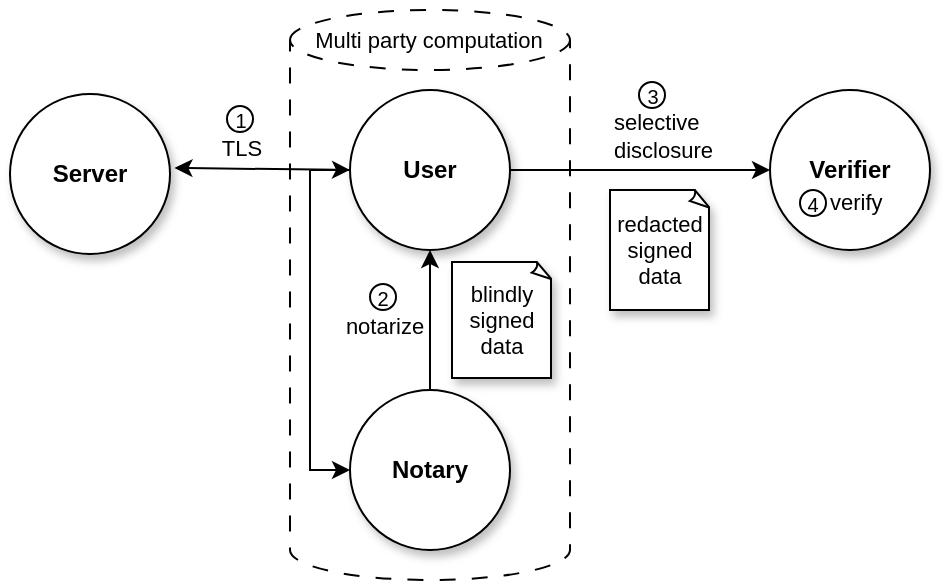 <mxfile>
    <diagram id="kcIGn_kX_1L25iIxUXLg" name="Page-1">
        <mxGraphModel dx="1757" dy="531" grid="1" gridSize="10" guides="1" tooltips="1" connect="1" arrows="1" fold="1" page="1" pageScale="1" pageWidth="850" pageHeight="1100" math="0" shadow="0">
            <root>
                <mxCell id="0"/>
                <mxCell id="1" parent="0"/>
                <mxCell id="GdnXkJGOJiVmK7E47u4y-44" value="" style="shape=cylinder3;whiteSpace=wrap;html=1;boundedLbl=1;backgroundOutline=1;size=15;dashed=1;dashPattern=8 8;" parent="1" vertex="1">
                    <mxGeometry x="170" y="220" width="140" height="285" as="geometry"/>
                </mxCell>
                <mxCell id="EZAqd18MQriHtEKbU3QA-1" value="User" style="ellipse;whiteSpace=wrap;html=1;aspect=fixed;shadow=1;fontStyle=1" parent="1" vertex="1">
                    <mxGeometry x="200" y="260" width="80" height="80" as="geometry"/>
                </mxCell>
                <mxCell id="EZAqd18MQriHtEKbU3QA-2" value="Server" style="ellipse;whiteSpace=wrap;html=1;aspect=fixed;shadow=1;fontStyle=1" parent="1" vertex="1">
                    <mxGeometry x="30" y="262" width="80" height="80" as="geometry"/>
                </mxCell>
                <mxCell id="EZAqd18MQriHtEKbU3QA-3" value="Notary" style="ellipse;whiteSpace=wrap;html=1;aspect=fixed;shadow=1;fontStyle=1" parent="1" vertex="1">
                    <mxGeometry x="200" y="410" width="80" height="80" as="geometry"/>
                </mxCell>
                <mxCell id="GdnXkJGOJiVmK7E47u4y-40" value="blindly&lt;br&gt;signed&lt;br style=&quot;font-size: 11px;&quot;&gt;data" style="whiteSpace=wrap;html=1;shape=mxgraph.basic.document;fontSize=11;shadow=1;" parent="1" vertex="1">
                    <mxGeometry x="251" y="346" width="50" height="58" as="geometry"/>
                </mxCell>
                <mxCell id="GdnXkJGOJiVmK7E47u4y-43" value="Verifier" style="ellipse;whiteSpace=wrap;html=1;aspect=fixed;shadow=1;fontStyle=1" parent="1" vertex="1">
                    <mxGeometry x="410" y="260" width="80" height="80" as="geometry"/>
                </mxCell>
                <mxCell id="GdnXkJGOJiVmK7E47u4y-45" value="" style="endArrow=classic;startArrow=classic;html=1;rounded=0;entryX=0;entryY=0.5;entryDx=0;entryDy=0;exitX=1.028;exitY=0.462;exitDx=0;exitDy=0;exitPerimeter=0;" parent="1" source="EZAqd18MQriHtEKbU3QA-2" target="EZAqd18MQriHtEKbU3QA-1" edge="1">
                    <mxGeometry width="50" height="50" relative="1" as="geometry">
                        <mxPoint x="350" y="490" as="sourcePoint"/>
                        <mxPoint x="400" y="440" as="targetPoint"/>
                    </mxGeometry>
                </mxCell>
                <mxCell id="GdnXkJGOJiVmK7E47u4y-46" value="TLS" style="whiteSpace=wrap;html=1;fillColor=none;strokeColor=none;fontSize=11;" parent="1" vertex="1">
                    <mxGeometry x="116" y="284" width="60" height="10" as="geometry"/>
                </mxCell>
                <mxCell id="GdnXkJGOJiVmK7E47u4y-47" value="" style="endArrow=classic;html=1;rounded=0;" parent="1" source="EZAqd18MQriHtEKbU3QA-3" target="EZAqd18MQriHtEKbU3QA-1" edge="1">
                    <mxGeometry width="50" height="50" relative="1" as="geometry">
                        <mxPoint x="350" y="490" as="sourcePoint"/>
                        <mxPoint x="400" y="440" as="targetPoint"/>
                    </mxGeometry>
                </mxCell>
                <mxCell id="vS6lQRuDm8DtBRq3Yqvl-2" value="notarize" style="edgeLabel;html=1;align=center;verticalAlign=middle;resizable=0;points=[];" parent="GdnXkJGOJiVmK7E47u4y-47" vertex="1" connectable="0">
                    <mxGeometry x="-0.06" y="2" relative="1" as="geometry">
                        <mxPoint x="-21" y="1" as="offset"/>
                    </mxGeometry>
                </mxCell>
                <mxCell id="GdnXkJGOJiVmK7E47u4y-48" value="redacted signed&lt;br style=&quot;font-size: 11px;&quot;&gt;data" style="whiteSpace=wrap;html=1;shape=mxgraph.basic.document;fontSize=11;shadow=1;" parent="1" vertex="1">
                    <mxGeometry x="330" y="310" width="50" height="60" as="geometry"/>
                </mxCell>
                <mxCell id="GdnXkJGOJiVmK7E47u4y-49" value="" style="endArrow=classic;html=1;rounded=0;" parent="1" source="EZAqd18MQriHtEKbU3QA-1" target="GdnXkJGOJiVmK7E47u4y-43" edge="1">
                    <mxGeometry width="50" height="50" relative="1" as="geometry">
                        <mxPoint x="350" y="490" as="sourcePoint"/>
                        <mxPoint x="400" y="440" as="targetPoint"/>
                    </mxGeometry>
                </mxCell>
                <mxCell id="GdnXkJGOJiVmK7E47u4y-50" value="&lt;span style=&quot;font-family: Helvetica; font-size: 11px; font-style: normal; font-variant-ligatures: normal; font-variant-caps: normal; font-weight: 400; letter-spacing: normal; orphans: 2; text-align: center; text-indent: 0px; text-transform: none; widows: 2; word-spacing: 0px; -webkit-text-stroke-width: 0px; text-decoration-thickness: initial; text-decoration-style: initial; text-decoration-color: initial; float: none; display: inline !important;&quot;&gt;selective disclosure&lt;/span&gt;" style="text;whiteSpace=wrap;html=1;" parent="1" vertex="1">
                    <mxGeometry x="330" y="262" width="50" height="40" as="geometry"/>
                </mxCell>
                <mxCell id="GdnXkJGOJiVmK7E47u4y-53" value="&lt;span style=&quot;font-family: Helvetica; font-size: 11px; font-style: normal; font-variant-ligatures: normal; font-variant-caps: normal; font-weight: 400; letter-spacing: normal; orphans: 2; text-indent: 0px; text-transform: none; widows: 2; word-spacing: 0px; -webkit-text-stroke-width: 0px; text-decoration-thickness: initial; text-decoration-style: initial; text-decoration-color: initial; float: none; display: inline !important;&quot;&gt;Multi party computation&lt;/span&gt;" style="text;whiteSpace=wrap;html=1;align=center;verticalAlign=middle;" parent="1" vertex="1">
                    <mxGeometry x="177" y="215" width="125" height="40" as="geometry"/>
                </mxCell>
                <mxCell id="GdnXkJGOJiVmK7E47u4y-54" value="1" style="ellipse;whiteSpace=wrap;html=1;aspect=fixed;fontSize=10;" parent="1" vertex="1">
                    <mxGeometry x="138.5" y="268" width="13" height="13" as="geometry"/>
                </mxCell>
                <mxCell id="GdnXkJGOJiVmK7E47u4y-55" value="2" style="ellipse;whiteSpace=wrap;html=1;aspect=fixed;fontSize=10;" parent="1" vertex="1">
                    <mxGeometry x="210" y="357" width="13" height="13" as="geometry"/>
                </mxCell>
                <mxCell id="GdnXkJGOJiVmK7E47u4y-56" value="3" style="ellipse;whiteSpace=wrap;html=1;aspect=fixed;fontSize=10;" parent="1" vertex="1">
                    <mxGeometry x="344.5" y="256" width="13" height="13" as="geometry"/>
                </mxCell>
                <mxCell id="GdnXkJGOJiVmK7E47u4y-58" value="4" style="ellipse;whiteSpace=wrap;html=1;aspect=fixed;fontSize=10;" parent="1" vertex="1">
                    <mxGeometry x="425" y="310" width="13" height="13" as="geometry"/>
                </mxCell>
                <mxCell id="GdnXkJGOJiVmK7E47u4y-59" value="&lt;span style=&quot;font-family: Helvetica; font-size: 11px; font-style: normal; font-variant-ligatures: normal; font-variant-caps: normal; font-weight: 400; letter-spacing: normal; orphans: 2; text-align: center; text-indent: 0px; text-transform: none; widows: 2; word-spacing: 0px; -webkit-text-stroke-width: 0px; text-decoration-thickness: initial; text-decoration-style: initial; text-decoration-color: initial; float: none; display: inline !important;&quot;&gt;verify&lt;/span&gt;" style="text;whiteSpace=wrap;html=1;" parent="1" vertex="1">
                    <mxGeometry x="438" y="302" width="40" height="20" as="geometry"/>
                </mxCell>
                <mxCell id="_06KIDZZ9NYgVlEzEhfi-3" value="" style="endArrow=classic;html=1;rounded=0;entryX=0;entryY=0.5;entryDx=0;entryDy=0;edgeStyle=elbowEdgeStyle;elbow=vertical;exitX=0;exitY=0.5;exitDx=0;exitDy=0;" parent="1" source="EZAqd18MQriHtEKbU3QA-1" target="EZAqd18MQriHtEKbU3QA-3" edge="1">
                    <mxGeometry width="50" height="50" relative="1" as="geometry">
                        <mxPoint x="180" y="330" as="sourcePoint"/>
                        <mxPoint x="110" y="354" as="targetPoint"/>
                        <Array as="points">
                            <mxPoint x="180" y="370"/>
                        </Array>
                    </mxGeometry>
                </mxCell>
            </root>
        </mxGraphModel>
    </diagram>
</mxfile>